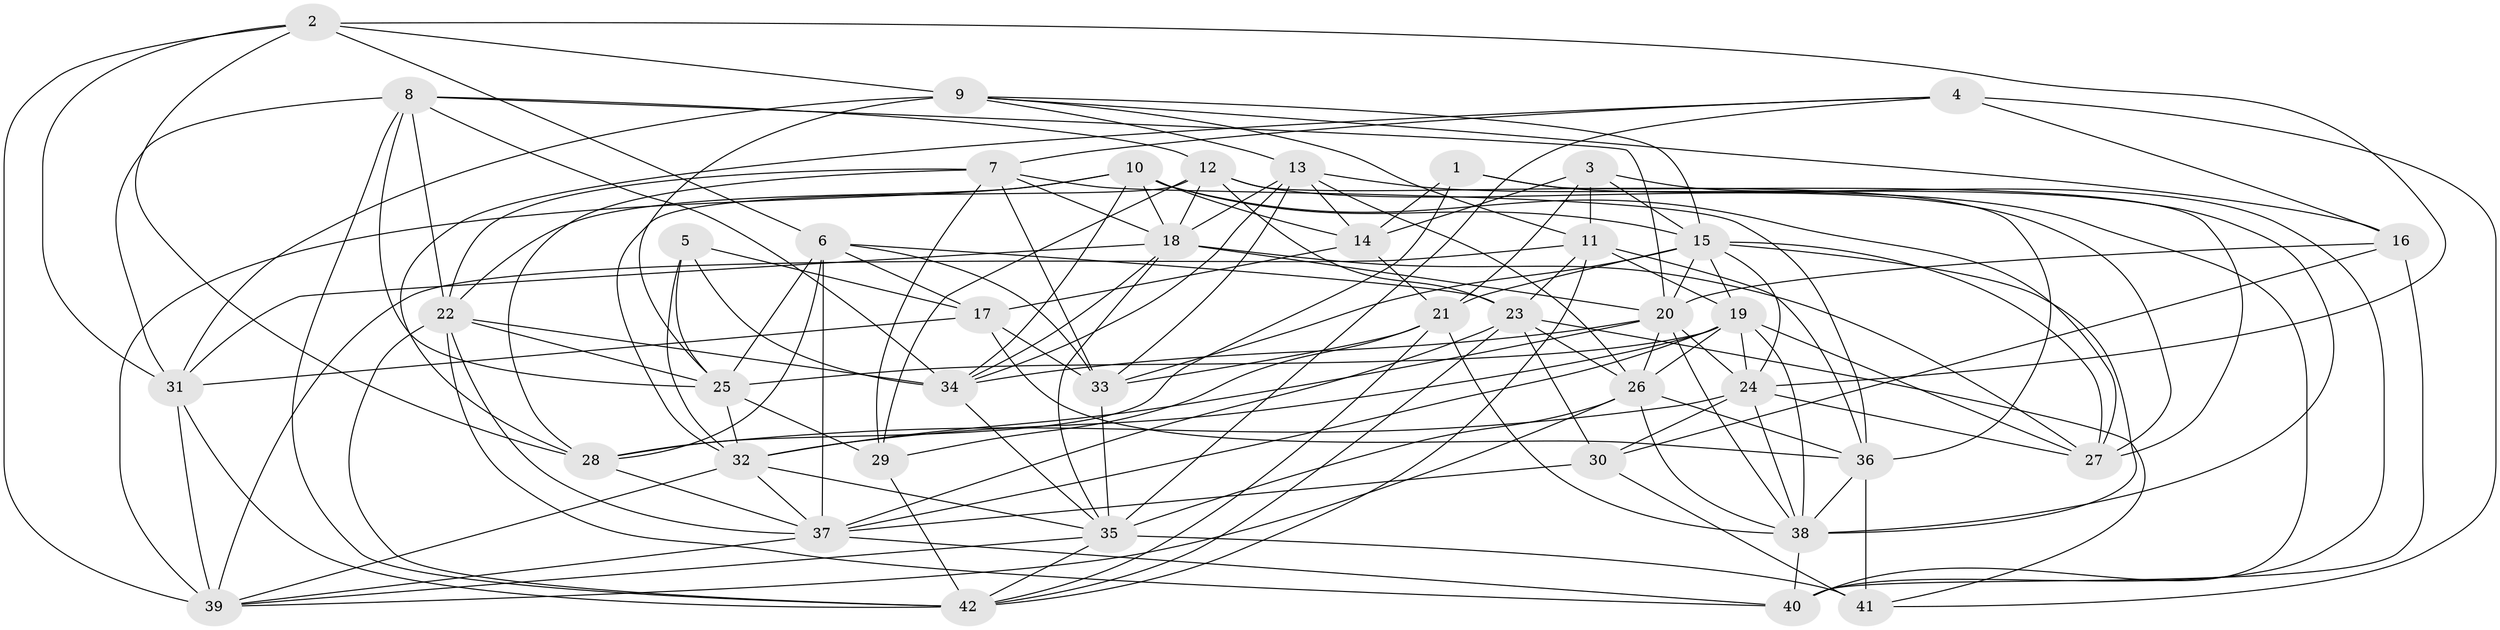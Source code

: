 // original degree distribution, {4: 1.0}
// Generated by graph-tools (version 1.1) at 2025/38/03/04/25 23:38:06]
// undirected, 42 vertices, 148 edges
graph export_dot {
  node [color=gray90,style=filled];
  1;
  2;
  3;
  4;
  5;
  6;
  7;
  8;
  9;
  10;
  11;
  12;
  13;
  14;
  15;
  16;
  17;
  18;
  19;
  20;
  21;
  22;
  23;
  24;
  25;
  26;
  27;
  28;
  29;
  30;
  31;
  32;
  33;
  34;
  35;
  36;
  37;
  38;
  39;
  40;
  41;
  42;
  1 -- 14 [weight=1.0];
  1 -- 27 [weight=2.0];
  1 -- 28 [weight=1.0];
  1 -- 38 [weight=2.0];
  2 -- 6 [weight=1.0];
  2 -- 9 [weight=1.0];
  2 -- 24 [weight=1.0];
  2 -- 28 [weight=1.0];
  2 -- 31 [weight=1.0];
  2 -- 39 [weight=1.0];
  3 -- 11 [weight=2.0];
  3 -- 14 [weight=1.0];
  3 -- 15 [weight=1.0];
  3 -- 21 [weight=1.0];
  3 -- 40 [weight=1.0];
  4 -- 7 [weight=1.0];
  4 -- 16 [weight=2.0];
  4 -- 28 [weight=1.0];
  4 -- 35 [weight=1.0];
  4 -- 41 [weight=1.0];
  5 -- 17 [weight=1.0];
  5 -- 25 [weight=1.0];
  5 -- 32 [weight=1.0];
  5 -- 34 [weight=1.0];
  6 -- 17 [weight=1.0];
  6 -- 23 [weight=1.0];
  6 -- 25 [weight=2.0];
  6 -- 28 [weight=1.0];
  6 -- 33 [weight=1.0];
  6 -- 37 [weight=1.0];
  7 -- 18 [weight=1.0];
  7 -- 22 [weight=1.0];
  7 -- 28 [weight=2.0];
  7 -- 29 [weight=1.0];
  7 -- 33 [weight=1.0];
  7 -- 36 [weight=1.0];
  8 -- 12 [weight=2.0];
  8 -- 20 [weight=1.0];
  8 -- 22 [weight=1.0];
  8 -- 25 [weight=1.0];
  8 -- 31 [weight=3.0];
  8 -- 34 [weight=1.0];
  8 -- 42 [weight=1.0];
  9 -- 11 [weight=1.0];
  9 -- 13 [weight=1.0];
  9 -- 15 [weight=1.0];
  9 -- 16 [weight=1.0];
  9 -- 25 [weight=1.0];
  9 -- 31 [weight=2.0];
  10 -- 14 [weight=2.0];
  10 -- 15 [weight=1.0];
  10 -- 18 [weight=2.0];
  10 -- 22 [weight=1.0];
  10 -- 27 [weight=1.0];
  10 -- 34 [weight=1.0];
  10 -- 39 [weight=2.0];
  11 -- 19 [weight=2.0];
  11 -- 23 [weight=1.0];
  11 -- 36 [weight=1.0];
  11 -- 39 [weight=2.0];
  11 -- 42 [weight=1.0];
  12 -- 18 [weight=1.0];
  12 -- 23 [weight=1.0];
  12 -- 27 [weight=1.0];
  12 -- 29 [weight=1.0];
  12 -- 32 [weight=1.0];
  12 -- 36 [weight=1.0];
  13 -- 14 [weight=1.0];
  13 -- 18 [weight=1.0];
  13 -- 26 [weight=1.0];
  13 -- 33 [weight=1.0];
  13 -- 34 [weight=1.0];
  13 -- 40 [weight=2.0];
  14 -- 17 [weight=2.0];
  14 -- 21 [weight=1.0];
  15 -- 19 [weight=1.0];
  15 -- 20 [weight=1.0];
  15 -- 21 [weight=1.0];
  15 -- 24 [weight=1.0];
  15 -- 27 [weight=1.0];
  15 -- 33 [weight=1.0];
  15 -- 38 [weight=1.0];
  16 -- 20 [weight=2.0];
  16 -- 30 [weight=2.0];
  16 -- 40 [weight=1.0];
  17 -- 31 [weight=1.0];
  17 -- 33 [weight=1.0];
  17 -- 36 [weight=2.0];
  18 -- 20 [weight=1.0];
  18 -- 27 [weight=1.0];
  18 -- 31 [weight=1.0];
  18 -- 34 [weight=1.0];
  18 -- 35 [weight=1.0];
  19 -- 24 [weight=1.0];
  19 -- 25 [weight=1.0];
  19 -- 26 [weight=1.0];
  19 -- 27 [weight=1.0];
  19 -- 32 [weight=1.0];
  19 -- 37 [weight=1.0];
  19 -- 38 [weight=1.0];
  20 -- 24 [weight=1.0];
  20 -- 26 [weight=1.0];
  20 -- 32 [weight=1.0];
  20 -- 34 [weight=1.0];
  20 -- 38 [weight=1.0];
  21 -- 29 [weight=1.0];
  21 -- 33 [weight=2.0];
  21 -- 38 [weight=1.0];
  21 -- 42 [weight=1.0];
  22 -- 25 [weight=1.0];
  22 -- 34 [weight=1.0];
  22 -- 37 [weight=1.0];
  22 -- 40 [weight=1.0];
  22 -- 42 [weight=1.0];
  23 -- 26 [weight=1.0];
  23 -- 30 [weight=1.0];
  23 -- 37 [weight=1.0];
  23 -- 41 [weight=1.0];
  23 -- 42 [weight=1.0];
  24 -- 27 [weight=1.0];
  24 -- 28 [weight=1.0];
  24 -- 30 [weight=1.0];
  24 -- 38 [weight=1.0];
  25 -- 29 [weight=2.0];
  25 -- 32 [weight=1.0];
  26 -- 35 [weight=1.0];
  26 -- 36 [weight=1.0];
  26 -- 38 [weight=1.0];
  26 -- 39 [weight=1.0];
  28 -- 37 [weight=1.0];
  29 -- 42 [weight=1.0];
  30 -- 37 [weight=1.0];
  30 -- 41 [weight=1.0];
  31 -- 39 [weight=1.0];
  31 -- 42 [weight=1.0];
  32 -- 35 [weight=1.0];
  32 -- 37 [weight=1.0];
  32 -- 39 [weight=1.0];
  33 -- 35 [weight=1.0];
  34 -- 35 [weight=1.0];
  35 -- 39 [weight=1.0];
  35 -- 41 [weight=2.0];
  35 -- 42 [weight=1.0];
  36 -- 38 [weight=1.0];
  36 -- 41 [weight=3.0];
  37 -- 39 [weight=1.0];
  37 -- 40 [weight=2.0];
  38 -- 40 [weight=1.0];
}
